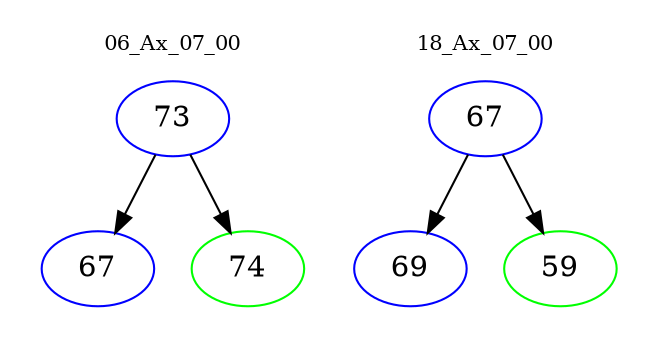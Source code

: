 digraph{
subgraph cluster_0 {
color = white
label = "06_Ax_07_00";
fontsize=10;
T0_73 [label="73", color="blue"]
T0_73 -> T0_67 [color="black"]
T0_67 [label="67", color="blue"]
T0_73 -> T0_74 [color="black"]
T0_74 [label="74", color="green"]
}
subgraph cluster_1 {
color = white
label = "18_Ax_07_00";
fontsize=10;
T1_67 [label="67", color="blue"]
T1_67 -> T1_69 [color="black"]
T1_69 [label="69", color="blue"]
T1_67 -> T1_59 [color="black"]
T1_59 [label="59", color="green"]
}
}
